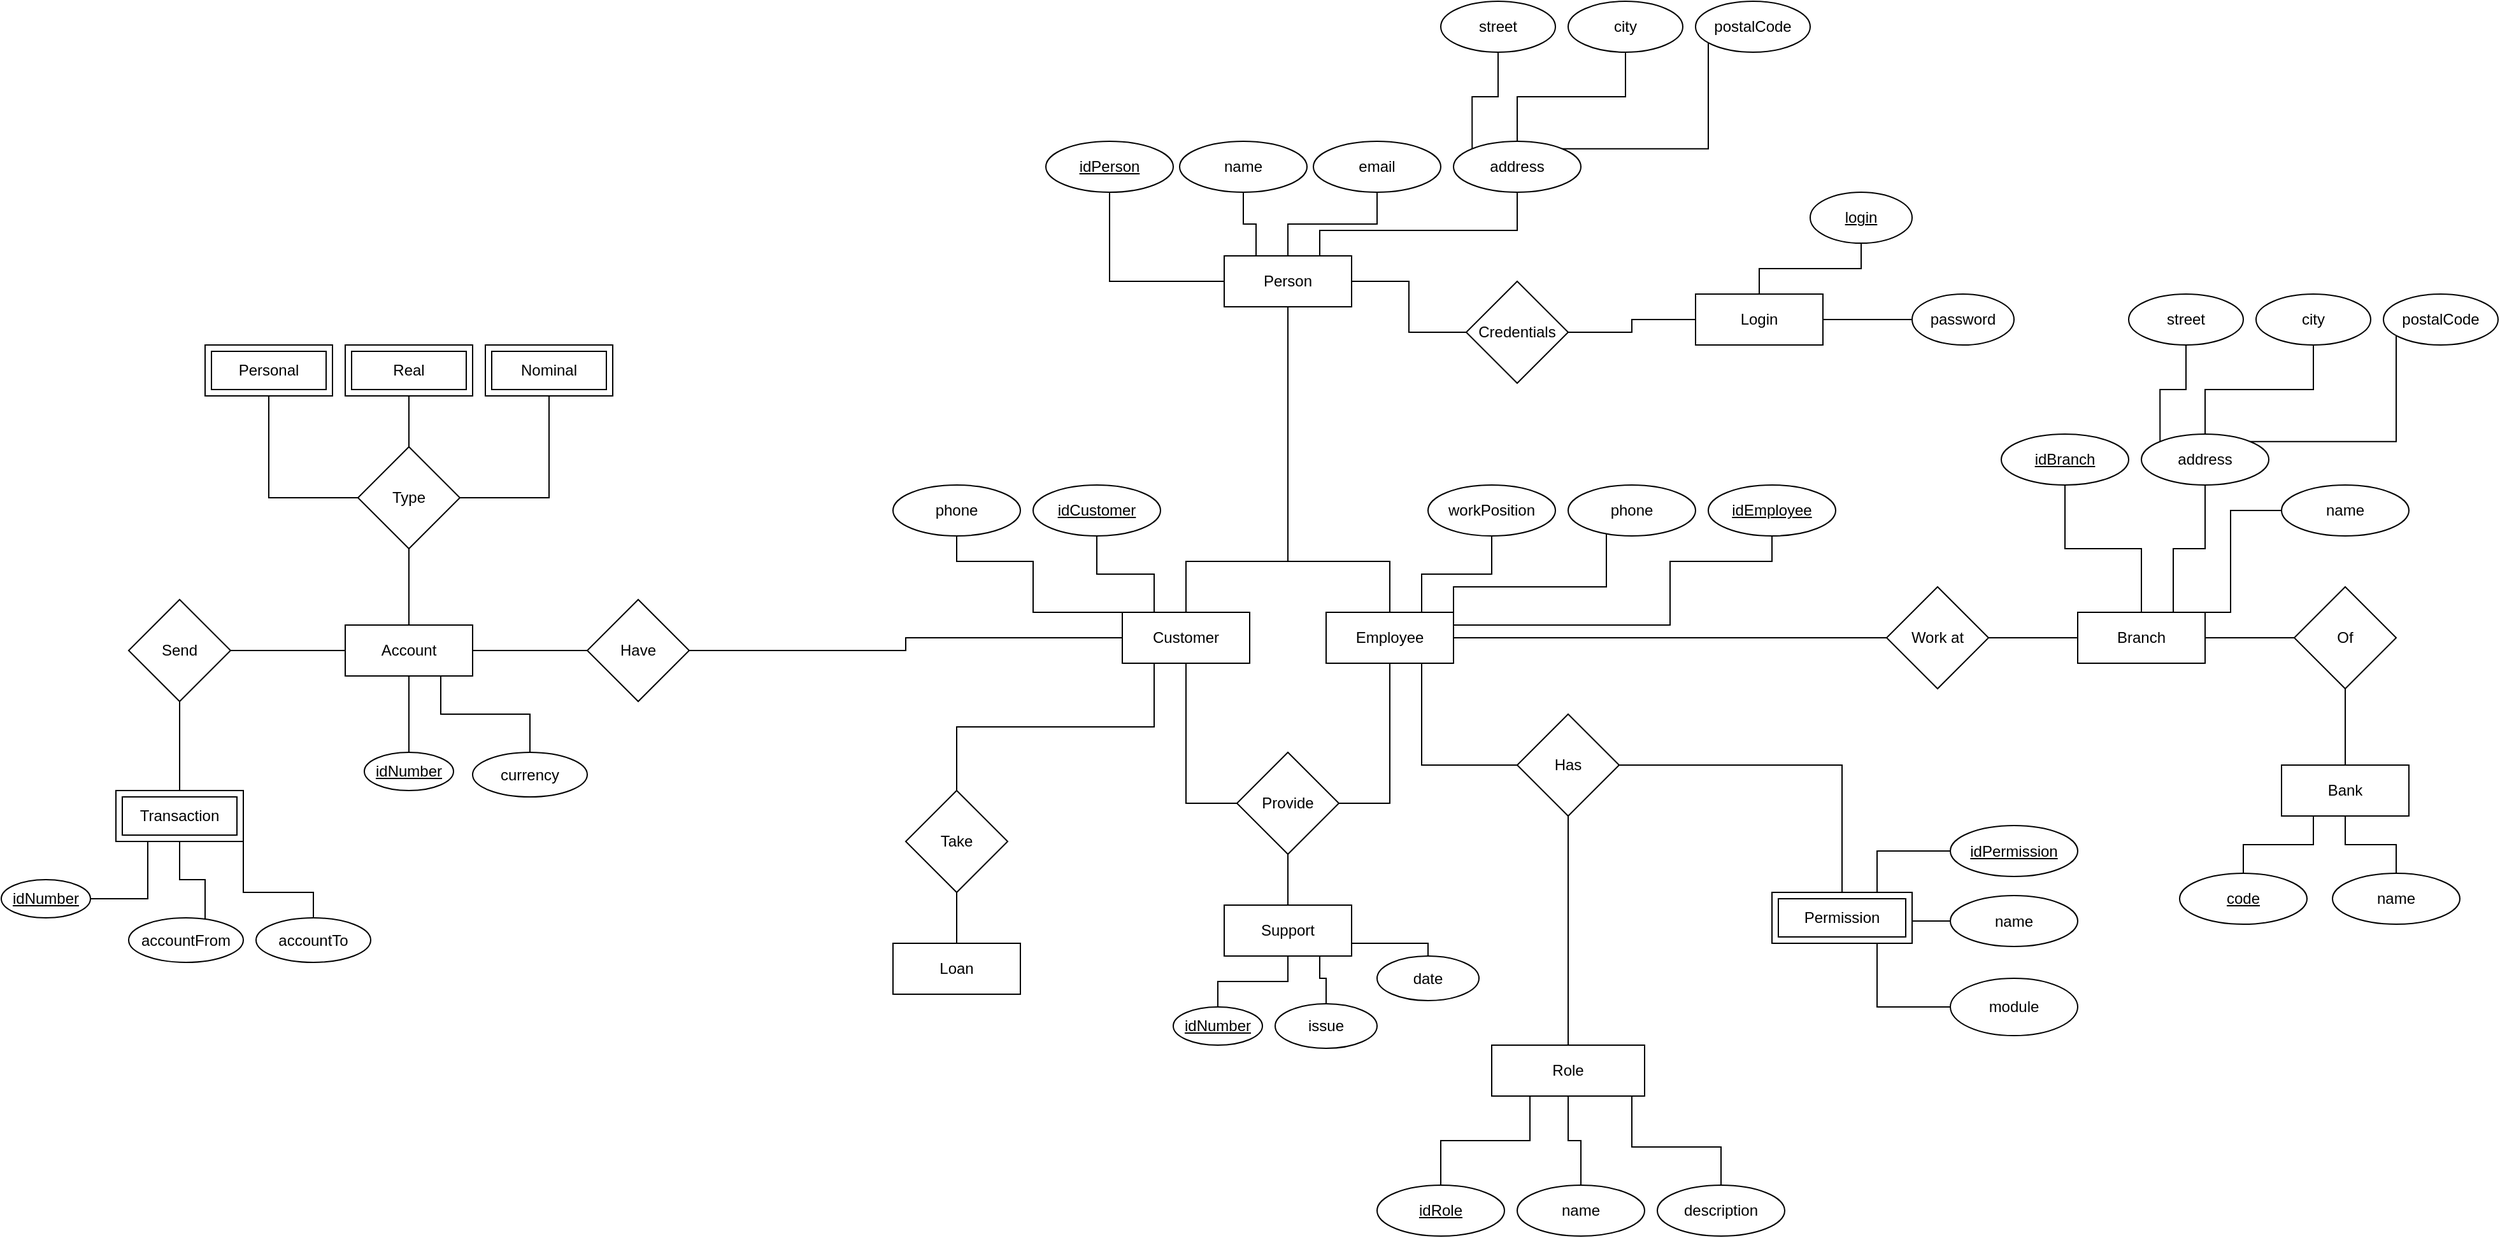 <mxfile version="16.6.7" type="github">
  <diagram id="_XvX1ry2SoD3X9N9kPX3" name="Page-1">
    <mxGraphModel dx="3478" dy="2215" grid="1" gridSize="10" guides="1" tooltips="1" connect="1" arrows="1" fold="1" page="1" pageScale="1" pageWidth="850" pageHeight="1100" math="0" shadow="0">
      <root>
        <mxCell id="0" />
        <mxCell id="1" parent="0" />
        <mxCell id="fxee2EC096Nbxwn1T24N-57" value="" style="edgeStyle=orthogonalEdgeStyle;rounded=0;orthogonalLoop=1;jettySize=auto;html=1;endArrow=none;endFill=0;" parent="1" source="fxee2EC096Nbxwn1T24N-11" target="fxee2EC096Nbxwn1T24N-56" edge="1">
          <mxGeometry relative="1" as="geometry" />
        </mxCell>
        <mxCell id="fxee2EC096Nbxwn1T24N-112" style="edgeStyle=orthogonalEdgeStyle;rounded=0;sketch=0;orthogonalLoop=1;jettySize=auto;html=1;endArrow=none;endFill=0;" parent="1" source="fxee2EC096Nbxwn1T24N-11" target="fxee2EC096Nbxwn1T24N-111" edge="1">
          <mxGeometry relative="1" as="geometry" />
        </mxCell>
        <mxCell id="fxee2EC096Nbxwn1T24N-115" style="edgeStyle=orthogonalEdgeStyle;rounded=0;sketch=0;orthogonalLoop=1;jettySize=auto;html=1;endArrow=none;endFill=0;exitX=0.25;exitY=0;exitDx=0;exitDy=0;" parent="1" source="fxee2EC096Nbxwn1T24N-11" target="fxee2EC096Nbxwn1T24N-113" edge="1">
          <mxGeometry relative="1" as="geometry" />
        </mxCell>
        <mxCell id="fxee2EC096Nbxwn1T24N-117" style="edgeStyle=orthogonalEdgeStyle;rounded=0;sketch=0;orthogonalLoop=1;jettySize=auto;html=1;endArrow=none;endFill=0;exitX=0.5;exitY=0;exitDx=0;exitDy=0;" parent="1" source="fxee2EC096Nbxwn1T24N-11" target="fxee2EC096Nbxwn1T24N-116" edge="1">
          <mxGeometry relative="1" as="geometry" />
        </mxCell>
        <mxCell id="fxee2EC096Nbxwn1T24N-120" style="edgeStyle=orthogonalEdgeStyle;rounded=0;sketch=0;orthogonalLoop=1;jettySize=auto;html=1;endArrow=none;endFill=0;exitX=0.75;exitY=0;exitDx=0;exitDy=0;" parent="1" source="fxee2EC096Nbxwn1T24N-11" target="fxee2EC096Nbxwn1T24N-119" edge="1">
          <mxGeometry relative="1" as="geometry">
            <Array as="points">
              <mxPoint x="-415" y="-20" />
              <mxPoint x="-260" y="-20" />
            </Array>
          </mxGeometry>
        </mxCell>
        <mxCell id="fxee2EC096Nbxwn1T24N-11" value="&lt;div&gt;Person&lt;/div&gt;" style="whiteSpace=wrap;html=1;align=center;" parent="1" vertex="1">
          <mxGeometry x="-490" width="100" height="40" as="geometry" />
        </mxCell>
        <mxCell id="fxee2EC096Nbxwn1T24N-130" value="" style="edgeStyle=orthogonalEdgeStyle;rounded=0;sketch=0;orthogonalLoop=1;jettySize=auto;html=1;endArrow=none;endFill=0;" parent="1" source="fxee2EC096Nbxwn1T24N-12" target="fxee2EC096Nbxwn1T24N-129" edge="1">
          <mxGeometry relative="1" as="geometry" />
        </mxCell>
        <mxCell id="fxee2EC096Nbxwn1T24N-133" value="" style="edgeStyle=orthogonalEdgeStyle;rounded=0;sketch=0;orthogonalLoop=1;jettySize=auto;html=1;endArrow=none;endFill=0;" parent="1" source="fxee2EC096Nbxwn1T24N-12" target="fxee2EC096Nbxwn1T24N-132" edge="1">
          <mxGeometry relative="1" as="geometry" />
        </mxCell>
        <mxCell id="fxee2EC096Nbxwn1T24N-12" value="&lt;div&gt;Login&lt;/div&gt;" style="whiteSpace=wrap;html=1;align=center;" parent="1" vertex="1">
          <mxGeometry x="-120" y="30" width="100" height="40" as="geometry" />
        </mxCell>
        <mxCell id="fxee2EC096Nbxwn1T24N-95" value="" style="edgeStyle=orthogonalEdgeStyle;rounded=0;sketch=0;orthogonalLoop=1;jettySize=auto;html=1;endArrow=none;endFill=0;" parent="1" source="fxee2EC096Nbxwn1T24N-13" target="fxee2EC096Nbxwn1T24N-94" edge="1">
          <mxGeometry relative="1" as="geometry" />
        </mxCell>
        <mxCell id="fxee2EC096Nbxwn1T24N-101" value="" style="edgeStyle=orthogonalEdgeStyle;rounded=0;sketch=0;orthogonalLoop=1;jettySize=auto;html=1;endArrow=none;endFill=0;" parent="1" source="fxee2EC096Nbxwn1T24N-13" target="fxee2EC096Nbxwn1T24N-100" edge="1">
          <mxGeometry relative="1" as="geometry" />
        </mxCell>
        <mxCell id="fxee2EC096Nbxwn1T24N-13" value="Account" style="whiteSpace=wrap;html=1;align=center;" parent="1" vertex="1">
          <mxGeometry x="-1180" y="290" width="100" height="40" as="geometry" />
        </mxCell>
        <mxCell id="fxee2EC096Nbxwn1T24N-14" value="&lt;div&gt;Bank&lt;/div&gt;" style="whiteSpace=wrap;html=1;align=center;" parent="1" vertex="1">
          <mxGeometry x="340" y="400" width="100" height="40" as="geometry" />
        </mxCell>
        <mxCell id="fxee2EC096Nbxwn1T24N-76" value="" style="edgeStyle=orthogonalEdgeStyle;rounded=0;sketch=0;orthogonalLoop=1;jettySize=auto;html=1;endArrow=none;endFill=0;" parent="1" source="fxee2EC096Nbxwn1T24N-16" target="fxee2EC096Nbxwn1T24N-75" edge="1">
          <mxGeometry relative="1" as="geometry" />
        </mxCell>
        <mxCell id="fxee2EC096Nbxwn1T24N-16" value="Branch" style="whiteSpace=wrap;html=1;align=center;" parent="1" vertex="1">
          <mxGeometry x="180" y="280" width="100" height="40" as="geometry" />
        </mxCell>
        <mxCell id="WLDFdkbROoyTzkpZu12v-15" style="edgeStyle=orthogonalEdgeStyle;rounded=0;orthogonalLoop=1;jettySize=auto;html=1;entryX=0.5;entryY=0;entryDx=0;entryDy=0;endArrow=none;endFill=0;" edge="1" parent="1" source="fxee2EC096Nbxwn1T24N-17" target="WLDFdkbROoyTzkpZu12v-14">
          <mxGeometry relative="1" as="geometry" />
        </mxCell>
        <mxCell id="fxee2EC096Nbxwn1T24N-17" value="Support" style="whiteSpace=wrap;html=1;align=center;" parent="1" vertex="1">
          <mxGeometry x="-490" y="510" width="100" height="40" as="geometry" />
        </mxCell>
        <mxCell id="fxee2EC096Nbxwn1T24N-18" value="Loan" style="whiteSpace=wrap;html=1;align=center;" parent="1" vertex="1">
          <mxGeometry x="-750" y="540" width="100" height="40" as="geometry" />
        </mxCell>
        <mxCell id="fxee2EC096Nbxwn1T24N-72" value="" style="edgeStyle=orthogonalEdgeStyle;rounded=0;sketch=0;orthogonalLoop=1;jettySize=auto;html=1;endArrow=none;endFill=0;" parent="1" source="fxee2EC096Nbxwn1T24N-26" target="fxee2EC096Nbxwn1T24N-71" edge="1">
          <mxGeometry relative="1" as="geometry" />
        </mxCell>
        <mxCell id="fxee2EC096Nbxwn1T24N-80" style="edgeStyle=orthogonalEdgeStyle;rounded=0;sketch=0;orthogonalLoop=1;jettySize=auto;html=1;endArrow=none;endFill=0;entryX=1;entryY=0.5;entryDx=0;entryDy=0;" parent="1" source="fxee2EC096Nbxwn1T24N-26" target="fxee2EC096Nbxwn1T24N-78" edge="1">
          <mxGeometry relative="1" as="geometry" />
        </mxCell>
        <mxCell id="fxee2EC096Nbxwn1T24N-135" value="" style="edgeStyle=orthogonalEdgeStyle;rounded=0;sketch=0;orthogonalLoop=1;jettySize=auto;html=1;endArrow=none;endFill=0;exitX=0.75;exitY=0;exitDx=0;exitDy=0;" parent="1" source="fxee2EC096Nbxwn1T24N-26" target="fxee2EC096Nbxwn1T24N-134" edge="1">
          <mxGeometry relative="1" as="geometry" />
        </mxCell>
        <mxCell id="fxee2EC096Nbxwn1T24N-26" value="&lt;div&gt;Employee&lt;/div&gt;" style="whiteSpace=wrap;html=1;align=center;" parent="1" vertex="1">
          <mxGeometry x="-410" y="280" width="100" height="40" as="geometry" />
        </mxCell>
        <mxCell id="fxee2EC096Nbxwn1T24N-79" value="" style="edgeStyle=orthogonalEdgeStyle;rounded=0;sketch=0;orthogonalLoop=1;jettySize=auto;html=1;endArrow=none;endFill=0;entryX=0;entryY=0.5;entryDx=0;entryDy=0;" parent="1" source="fxee2EC096Nbxwn1T24N-27" target="fxee2EC096Nbxwn1T24N-78" edge="1">
          <mxGeometry relative="1" as="geometry" />
        </mxCell>
        <mxCell id="fxee2EC096Nbxwn1T24N-83" value="" style="edgeStyle=orthogonalEdgeStyle;rounded=0;sketch=0;orthogonalLoop=1;jettySize=auto;html=1;endArrow=none;endFill=0;" parent="1" source="fxee2EC096Nbxwn1T24N-27" target="fxee2EC096Nbxwn1T24N-82" edge="1">
          <mxGeometry relative="1" as="geometry" />
        </mxCell>
        <mxCell id="fxee2EC096Nbxwn1T24N-98" value="" style="edgeStyle=orthogonalEdgeStyle;rounded=0;sketch=0;orthogonalLoop=1;jettySize=auto;html=1;endArrow=none;endFill=0;exitX=0.25;exitY=1;exitDx=0;exitDy=0;" parent="1" source="fxee2EC096Nbxwn1T24N-27" target="fxee2EC096Nbxwn1T24N-97" edge="1">
          <mxGeometry relative="1" as="geometry" />
        </mxCell>
        <mxCell id="fxee2EC096Nbxwn1T24N-27" value="Customer" style="whiteSpace=wrap;html=1;align=center;" parent="1" vertex="1">
          <mxGeometry x="-570" y="280" width="100" height="40" as="geometry" />
        </mxCell>
        <mxCell id="fxee2EC096Nbxwn1T24N-28" value="" style="endArrow=none;html=1;rounded=0;entryX=0.5;entryY=1;entryDx=0;entryDy=0;" parent="1" target="fxee2EC096Nbxwn1T24N-11" edge="1">
          <mxGeometry relative="1" as="geometry">
            <mxPoint x="-440" y="240" as="sourcePoint" />
            <mxPoint x="-440" y="230" as="targetPoint" />
          </mxGeometry>
        </mxCell>
        <mxCell id="fxee2EC096Nbxwn1T24N-31" value="" style="endArrow=none;html=1;rounded=0;entryX=0.5;entryY=0;entryDx=0;entryDy=0;" parent="1" target="fxee2EC096Nbxwn1T24N-26" edge="1">
          <mxGeometry relative="1" as="geometry">
            <mxPoint x="-440" y="240" as="sourcePoint" />
            <mxPoint x="-360" y="240" as="targetPoint" />
            <Array as="points">
              <mxPoint x="-360" y="240" />
            </Array>
          </mxGeometry>
        </mxCell>
        <mxCell id="fxee2EC096Nbxwn1T24N-32" value="" style="endArrow=none;html=1;rounded=0;entryX=0.5;entryY=0;entryDx=0;entryDy=0;" parent="1" edge="1">
          <mxGeometry relative="1" as="geometry">
            <mxPoint x="-440" y="240" as="sourcePoint" />
            <mxPoint x="-520" y="280" as="targetPoint" />
            <Array as="points">
              <mxPoint x="-520" y="240" />
            </Array>
          </mxGeometry>
        </mxCell>
        <mxCell id="fxee2EC096Nbxwn1T24N-58" style="edgeStyle=orthogonalEdgeStyle;rounded=0;orthogonalLoop=1;jettySize=auto;html=1;endArrow=none;endFill=0;sketch=0;" parent="1" source="fxee2EC096Nbxwn1T24N-56" target="fxee2EC096Nbxwn1T24N-12" edge="1">
          <mxGeometry relative="1" as="geometry" />
        </mxCell>
        <mxCell id="fxee2EC096Nbxwn1T24N-56" value="&lt;div&gt;Credentials&lt;/div&gt;" style="rhombus;whiteSpace=wrap;html=1;" parent="1" vertex="1">
          <mxGeometry x="-300" y="20" width="80" height="80" as="geometry" />
        </mxCell>
        <mxCell id="fxee2EC096Nbxwn1T24N-73" style="edgeStyle=orthogonalEdgeStyle;rounded=0;sketch=0;orthogonalLoop=1;jettySize=auto;html=1;endArrow=none;endFill=0;" parent="1" source="fxee2EC096Nbxwn1T24N-71" target="fxee2EC096Nbxwn1T24N-16" edge="1">
          <mxGeometry relative="1" as="geometry" />
        </mxCell>
        <mxCell id="fxee2EC096Nbxwn1T24N-71" value="&lt;div&gt;Work at&lt;/div&gt;" style="rhombus;whiteSpace=wrap;html=1;" parent="1" vertex="1">
          <mxGeometry x="30" y="260" width="80" height="80" as="geometry" />
        </mxCell>
        <mxCell id="fxee2EC096Nbxwn1T24N-77" style="edgeStyle=orthogonalEdgeStyle;rounded=0;sketch=0;orthogonalLoop=1;jettySize=auto;html=1;endArrow=none;endFill=0;" parent="1" source="fxee2EC096Nbxwn1T24N-75" target="fxee2EC096Nbxwn1T24N-14" edge="1">
          <mxGeometry relative="1" as="geometry" />
        </mxCell>
        <mxCell id="fxee2EC096Nbxwn1T24N-75" value="Of" style="rhombus;whiteSpace=wrap;html=1;" parent="1" vertex="1">
          <mxGeometry x="350" y="260" width="80" height="80" as="geometry" />
        </mxCell>
        <mxCell id="fxee2EC096Nbxwn1T24N-81" style="edgeStyle=orthogonalEdgeStyle;rounded=0;sketch=0;orthogonalLoop=1;jettySize=auto;html=1;endArrow=none;endFill=0;" parent="1" source="fxee2EC096Nbxwn1T24N-78" target="fxee2EC096Nbxwn1T24N-17" edge="1">
          <mxGeometry relative="1" as="geometry" />
        </mxCell>
        <mxCell id="fxee2EC096Nbxwn1T24N-78" value="Provide" style="rhombus;whiteSpace=wrap;html=1;" parent="1" vertex="1">
          <mxGeometry x="-480" y="390" width="80" height="80" as="geometry" />
        </mxCell>
        <mxCell id="fxee2EC096Nbxwn1T24N-84" style="edgeStyle=orthogonalEdgeStyle;rounded=0;sketch=0;orthogonalLoop=1;jettySize=auto;html=1;endArrow=none;endFill=0;" parent="1" source="fxee2EC096Nbxwn1T24N-82" target="fxee2EC096Nbxwn1T24N-13" edge="1">
          <mxGeometry relative="1" as="geometry" />
        </mxCell>
        <mxCell id="fxee2EC096Nbxwn1T24N-82" value="Have" style="rhombus;whiteSpace=wrap;html=1;" parent="1" vertex="1">
          <mxGeometry x="-990" y="270" width="80" height="80" as="geometry" />
        </mxCell>
        <mxCell id="fxee2EC096Nbxwn1T24N-85" value="Transaction" style="shape=ext;margin=3;double=1;whiteSpace=wrap;html=1;align=center;" parent="1" vertex="1">
          <mxGeometry x="-1360" y="420" width="100" height="40" as="geometry" />
        </mxCell>
        <mxCell id="fxee2EC096Nbxwn1T24N-96" style="edgeStyle=orthogonalEdgeStyle;rounded=0;sketch=0;orthogonalLoop=1;jettySize=auto;html=1;endArrow=none;endFill=0;" parent="1" source="fxee2EC096Nbxwn1T24N-94" target="fxee2EC096Nbxwn1T24N-85" edge="1">
          <mxGeometry relative="1" as="geometry" />
        </mxCell>
        <mxCell id="fxee2EC096Nbxwn1T24N-94" value="&lt;div&gt;Send&lt;/div&gt;" style="rhombus;whiteSpace=wrap;html=1;" parent="1" vertex="1">
          <mxGeometry x="-1350" y="270" width="80" height="80" as="geometry" />
        </mxCell>
        <mxCell id="fxee2EC096Nbxwn1T24N-99" style="edgeStyle=orthogonalEdgeStyle;rounded=0;sketch=0;orthogonalLoop=1;jettySize=auto;html=1;endArrow=none;endFill=0;" parent="1" source="fxee2EC096Nbxwn1T24N-97" target="fxee2EC096Nbxwn1T24N-18" edge="1">
          <mxGeometry relative="1" as="geometry" />
        </mxCell>
        <mxCell id="fxee2EC096Nbxwn1T24N-97" value="Take" style="rhombus;whiteSpace=wrap;html=1;" parent="1" vertex="1">
          <mxGeometry x="-740" y="420" width="80" height="80" as="geometry" />
        </mxCell>
        <mxCell id="fxee2EC096Nbxwn1T24N-103" style="edgeStyle=orthogonalEdgeStyle;rounded=0;sketch=0;orthogonalLoop=1;jettySize=auto;html=1;endArrow=none;endFill=0;" parent="1" source="fxee2EC096Nbxwn1T24N-100" target="fxee2EC096Nbxwn1T24N-102" edge="1">
          <mxGeometry relative="1" as="geometry" />
        </mxCell>
        <mxCell id="fxee2EC096Nbxwn1T24N-106" style="edgeStyle=orthogonalEdgeStyle;rounded=0;sketch=0;orthogonalLoop=1;jettySize=auto;html=1;entryX=0.5;entryY=1;entryDx=0;entryDy=0;endArrow=none;endFill=0;" parent="1" source="fxee2EC096Nbxwn1T24N-100" target="fxee2EC096Nbxwn1T24N-105" edge="1">
          <mxGeometry relative="1" as="geometry" />
        </mxCell>
        <mxCell id="fxee2EC096Nbxwn1T24N-107" style="edgeStyle=orthogonalEdgeStyle;rounded=0;sketch=0;orthogonalLoop=1;jettySize=auto;html=1;endArrow=none;endFill=0;" parent="1" source="fxee2EC096Nbxwn1T24N-100" target="fxee2EC096Nbxwn1T24N-104" edge="1">
          <mxGeometry relative="1" as="geometry" />
        </mxCell>
        <mxCell id="fxee2EC096Nbxwn1T24N-100" value="&lt;div&gt;Type&lt;/div&gt;" style="rhombus;whiteSpace=wrap;html=1;" parent="1" vertex="1">
          <mxGeometry x="-1170" y="150" width="80" height="80" as="geometry" />
        </mxCell>
        <mxCell id="fxee2EC096Nbxwn1T24N-102" value="Real" style="shape=ext;margin=3;double=1;whiteSpace=wrap;html=1;align=center;" parent="1" vertex="1">
          <mxGeometry x="-1180" y="70" width="100" height="40" as="geometry" />
        </mxCell>
        <mxCell id="fxee2EC096Nbxwn1T24N-104" value="Nominal" style="shape=ext;margin=3;double=1;whiteSpace=wrap;html=1;align=center;" parent="1" vertex="1">
          <mxGeometry x="-1070" y="70" width="100" height="40" as="geometry" />
        </mxCell>
        <mxCell id="fxee2EC096Nbxwn1T24N-105" value="Personal" style="shape=ext;margin=3;double=1;whiteSpace=wrap;html=1;align=center;" parent="1" vertex="1">
          <mxGeometry x="-1290" y="70" width="100" height="40" as="geometry" />
        </mxCell>
        <mxCell id="fxee2EC096Nbxwn1T24N-111" value="&lt;div&gt;idPerson&lt;/div&gt;" style="ellipse;whiteSpace=wrap;html=1;align=center;fontStyle=4;" parent="1" vertex="1">
          <mxGeometry x="-630" y="-90" width="100" height="40" as="geometry" />
        </mxCell>
        <mxCell id="fxee2EC096Nbxwn1T24N-113" value="name" style="ellipse;whiteSpace=wrap;html=1;align=center;" parent="1" vertex="1">
          <mxGeometry x="-525" y="-90" width="100" height="40" as="geometry" />
        </mxCell>
        <mxCell id="fxee2EC096Nbxwn1T24N-116" value="&lt;div&gt;email&lt;/div&gt;" style="ellipse;whiteSpace=wrap;html=1;align=center;" parent="1" vertex="1">
          <mxGeometry x="-420" y="-90" width="100" height="40" as="geometry" />
        </mxCell>
        <mxCell id="fxee2EC096Nbxwn1T24N-124" value="" style="edgeStyle=orthogonalEdgeStyle;rounded=0;sketch=0;orthogonalLoop=1;jettySize=auto;html=1;endArrow=none;endFill=0;exitX=0;exitY=0;exitDx=0;exitDy=0;" parent="1" source="fxee2EC096Nbxwn1T24N-119" target="fxee2EC096Nbxwn1T24N-123" edge="1">
          <mxGeometry relative="1" as="geometry" />
        </mxCell>
        <mxCell id="fxee2EC096Nbxwn1T24N-126" value="" style="edgeStyle=orthogonalEdgeStyle;rounded=0;sketch=0;orthogonalLoop=1;jettySize=auto;html=1;endArrow=none;endFill=0;exitX=0.5;exitY=0;exitDx=0;exitDy=0;" parent="1" source="fxee2EC096Nbxwn1T24N-119" target="fxee2EC096Nbxwn1T24N-125" edge="1">
          <mxGeometry relative="1" as="geometry" />
        </mxCell>
        <mxCell id="fxee2EC096Nbxwn1T24N-128" value="" style="edgeStyle=orthogonalEdgeStyle;rounded=0;sketch=0;orthogonalLoop=1;jettySize=auto;html=1;endArrow=none;endFill=0;exitX=1;exitY=0;exitDx=0;exitDy=0;" parent="1" source="fxee2EC096Nbxwn1T24N-119" target="fxee2EC096Nbxwn1T24N-127" edge="1">
          <mxGeometry relative="1" as="geometry">
            <Array as="points">
              <mxPoint x="-110" y="-84" />
            </Array>
          </mxGeometry>
        </mxCell>
        <mxCell id="fxee2EC096Nbxwn1T24N-119" value="&lt;div&gt;address&lt;/div&gt;" style="ellipse;whiteSpace=wrap;html=1;align=center;" parent="1" vertex="1">
          <mxGeometry x="-310" y="-90" width="100" height="40" as="geometry" />
        </mxCell>
        <mxCell id="fxee2EC096Nbxwn1T24N-123" value="street" style="ellipse;whiteSpace=wrap;html=1;" parent="1" vertex="1">
          <mxGeometry x="-320" y="-200" width="90" height="40" as="geometry" />
        </mxCell>
        <mxCell id="fxee2EC096Nbxwn1T24N-125" value="city" style="ellipse;whiteSpace=wrap;html=1;" parent="1" vertex="1">
          <mxGeometry x="-220" y="-200" width="90" height="40" as="geometry" />
        </mxCell>
        <mxCell id="fxee2EC096Nbxwn1T24N-127" value="postalCode" style="ellipse;whiteSpace=wrap;html=1;" parent="1" vertex="1">
          <mxGeometry x="-120" y="-200" width="90" height="40" as="geometry" />
        </mxCell>
        <mxCell id="fxee2EC096Nbxwn1T24N-129" value="login" style="ellipse;whiteSpace=wrap;html=1;align=center;fontStyle=4;" parent="1" vertex="1">
          <mxGeometry x="-30" y="-50" width="80" height="40" as="geometry" />
        </mxCell>
        <mxCell id="fxee2EC096Nbxwn1T24N-132" value="password" style="ellipse;whiteSpace=wrap;html=1;" parent="1" vertex="1">
          <mxGeometry x="50" y="30" width="80" height="40" as="geometry" />
        </mxCell>
        <mxCell id="fxee2EC096Nbxwn1T24N-134" value="workPosition" style="ellipse;whiteSpace=wrap;html=1;" parent="1" vertex="1">
          <mxGeometry x="-330" y="180" width="100" height="40" as="geometry" />
        </mxCell>
        <mxCell id="fxee2EC096Nbxwn1T24N-137" style="edgeStyle=orthogonalEdgeStyle;rounded=0;sketch=0;orthogonalLoop=1;jettySize=auto;html=1;entryX=1;entryY=0;entryDx=0;entryDy=0;endArrow=none;endFill=0;" parent="1" source="fxee2EC096Nbxwn1T24N-136" target="fxee2EC096Nbxwn1T24N-26" edge="1">
          <mxGeometry relative="1" as="geometry">
            <Array as="points">
              <mxPoint x="-190" y="260" />
              <mxPoint x="-310" y="260" />
            </Array>
          </mxGeometry>
        </mxCell>
        <mxCell id="fxee2EC096Nbxwn1T24N-136" value="phone" style="ellipse;whiteSpace=wrap;html=1;" parent="1" vertex="1">
          <mxGeometry x="-220" y="180" width="100" height="40" as="geometry" />
        </mxCell>
        <mxCell id="fxee2EC096Nbxwn1T24N-139" style="edgeStyle=orthogonalEdgeStyle;rounded=0;sketch=0;orthogonalLoop=1;jettySize=auto;html=1;entryX=1;entryY=0.25;entryDx=0;entryDy=0;endArrow=none;endFill=0;" parent="1" source="fxee2EC096Nbxwn1T24N-138" target="fxee2EC096Nbxwn1T24N-26" edge="1">
          <mxGeometry relative="1" as="geometry">
            <Array as="points">
              <mxPoint x="-60" y="240" />
              <mxPoint x="-140" y="240" />
              <mxPoint x="-140" y="290" />
            </Array>
          </mxGeometry>
        </mxCell>
        <mxCell id="fxee2EC096Nbxwn1T24N-138" value="idEmployee" style="ellipse;whiteSpace=wrap;html=1;align=center;fontStyle=4;" parent="1" vertex="1">
          <mxGeometry x="-110" y="180" width="100" height="40" as="geometry" />
        </mxCell>
        <mxCell id="fxee2EC096Nbxwn1T24N-143" style="edgeStyle=orthogonalEdgeStyle;rounded=0;sketch=0;orthogonalLoop=1;jettySize=auto;html=1;entryX=0.25;entryY=0;entryDx=0;entryDy=0;endArrow=none;endFill=0;" parent="1" source="fxee2EC096Nbxwn1T24N-142" target="fxee2EC096Nbxwn1T24N-27" edge="1">
          <mxGeometry relative="1" as="geometry" />
        </mxCell>
        <mxCell id="fxee2EC096Nbxwn1T24N-142" value="&lt;div&gt;idCustomer&lt;/div&gt;" style="ellipse;whiteSpace=wrap;html=1;align=center;fontStyle=4;" parent="1" vertex="1">
          <mxGeometry x="-640" y="180" width="100" height="40" as="geometry" />
        </mxCell>
        <mxCell id="fxee2EC096Nbxwn1T24N-145" style="edgeStyle=orthogonalEdgeStyle;rounded=0;sketch=0;orthogonalLoop=1;jettySize=auto;html=1;entryX=0;entryY=0;entryDx=0;entryDy=0;endArrow=none;endFill=0;" parent="1" source="fxee2EC096Nbxwn1T24N-144" target="fxee2EC096Nbxwn1T24N-27" edge="1">
          <mxGeometry relative="1" as="geometry">
            <Array as="points">
              <mxPoint x="-700" y="240" />
              <mxPoint x="-640" y="240" />
              <mxPoint x="-640" y="280" />
            </Array>
          </mxGeometry>
        </mxCell>
        <mxCell id="fxee2EC096Nbxwn1T24N-144" value="phone" style="ellipse;whiteSpace=wrap;html=1;" parent="1" vertex="1">
          <mxGeometry x="-750" y="180" width="100" height="40" as="geometry" />
        </mxCell>
        <mxCell id="fxee2EC096Nbxwn1T24N-147" style="edgeStyle=orthogonalEdgeStyle;rounded=0;sketch=0;orthogonalLoop=1;jettySize=auto;html=1;entryX=0.75;entryY=1;entryDx=0;entryDy=0;endArrow=none;endFill=0;" parent="1" source="fxee2EC096Nbxwn1T24N-146" target="fxee2EC096Nbxwn1T24N-26" edge="1">
          <mxGeometry relative="1" as="geometry" />
        </mxCell>
        <mxCell id="fxee2EC096Nbxwn1T24N-149" value="" style="edgeStyle=orthogonalEdgeStyle;rounded=0;sketch=0;orthogonalLoop=1;jettySize=auto;html=1;endArrow=none;endFill=0;" parent="1" source="fxee2EC096Nbxwn1T24N-146" target="fxee2EC096Nbxwn1T24N-148" edge="1">
          <mxGeometry relative="1" as="geometry" />
        </mxCell>
        <mxCell id="fxee2EC096Nbxwn1T24N-151" value="" style="edgeStyle=orthogonalEdgeStyle;rounded=0;sketch=0;orthogonalLoop=1;jettySize=auto;html=1;endArrow=none;endFill=0;" parent="1" source="fxee2EC096Nbxwn1T24N-146" target="fxee2EC096Nbxwn1T24N-150" edge="1">
          <mxGeometry relative="1" as="geometry" />
        </mxCell>
        <mxCell id="fxee2EC096Nbxwn1T24N-146" value="Has" style="rhombus;whiteSpace=wrap;html=1;" parent="1" vertex="1">
          <mxGeometry x="-260" y="360" width="80" height="80" as="geometry" />
        </mxCell>
        <mxCell id="fxee2EC096Nbxwn1T24N-148" value="Role" style="whiteSpace=wrap;html=1;" parent="1" vertex="1">
          <mxGeometry x="-280" y="620" width="120" height="40" as="geometry" />
        </mxCell>
        <mxCell id="fxee2EC096Nbxwn1T24N-150" value="Permission" style="shape=ext;margin=3;double=1;whiteSpace=wrap;html=1;align=center;" parent="1" vertex="1">
          <mxGeometry x="-60" y="500" width="110" height="40" as="geometry" />
        </mxCell>
        <mxCell id="fxee2EC096Nbxwn1T24N-152" value="" style="edgeStyle=orthogonalEdgeStyle;rounded=0;sketch=0;orthogonalLoop=1;jettySize=auto;html=1;endArrow=none;endFill=0;exitX=0;exitY=0;exitDx=0;exitDy=0;" parent="1" source="fxee2EC096Nbxwn1T24N-155" target="fxee2EC096Nbxwn1T24N-156" edge="1">
          <mxGeometry relative="1" as="geometry" />
        </mxCell>
        <mxCell id="fxee2EC096Nbxwn1T24N-153" value="" style="edgeStyle=orthogonalEdgeStyle;rounded=0;sketch=0;orthogonalLoop=1;jettySize=auto;html=1;endArrow=none;endFill=0;exitX=0.5;exitY=0;exitDx=0;exitDy=0;" parent="1" source="fxee2EC096Nbxwn1T24N-155" target="fxee2EC096Nbxwn1T24N-157" edge="1">
          <mxGeometry relative="1" as="geometry" />
        </mxCell>
        <mxCell id="fxee2EC096Nbxwn1T24N-154" value="" style="edgeStyle=orthogonalEdgeStyle;rounded=0;sketch=0;orthogonalLoop=1;jettySize=auto;html=1;endArrow=none;endFill=0;exitX=1;exitY=0;exitDx=0;exitDy=0;" parent="1" source="fxee2EC096Nbxwn1T24N-155" target="fxee2EC096Nbxwn1T24N-158" edge="1">
          <mxGeometry relative="1" as="geometry">
            <Array as="points">
              <mxPoint x="430" y="146" />
            </Array>
          </mxGeometry>
        </mxCell>
        <mxCell id="fxee2EC096Nbxwn1T24N-159" style="edgeStyle=orthogonalEdgeStyle;rounded=0;sketch=0;orthogonalLoop=1;jettySize=auto;html=1;entryX=0.75;entryY=0;entryDx=0;entryDy=0;endArrow=none;endFill=0;" parent="1" source="fxee2EC096Nbxwn1T24N-155" target="fxee2EC096Nbxwn1T24N-16" edge="1">
          <mxGeometry relative="1" as="geometry" />
        </mxCell>
        <mxCell id="fxee2EC096Nbxwn1T24N-155" value="&lt;div&gt;address&lt;/div&gt;" style="ellipse;whiteSpace=wrap;html=1;align=center;" parent="1" vertex="1">
          <mxGeometry x="230" y="140" width="100" height="40" as="geometry" />
        </mxCell>
        <mxCell id="fxee2EC096Nbxwn1T24N-156" value="street" style="ellipse;whiteSpace=wrap;html=1;" parent="1" vertex="1">
          <mxGeometry x="220" y="30" width="90" height="40" as="geometry" />
        </mxCell>
        <mxCell id="fxee2EC096Nbxwn1T24N-157" value="city" style="ellipse;whiteSpace=wrap;html=1;" parent="1" vertex="1">
          <mxGeometry x="320" y="30" width="90" height="40" as="geometry" />
        </mxCell>
        <mxCell id="fxee2EC096Nbxwn1T24N-158" value="postalCode" style="ellipse;whiteSpace=wrap;html=1;" parent="1" vertex="1">
          <mxGeometry x="420" y="30" width="90" height="40" as="geometry" />
        </mxCell>
        <mxCell id="fxee2EC096Nbxwn1T24N-161" style="edgeStyle=orthogonalEdgeStyle;rounded=0;sketch=0;orthogonalLoop=1;jettySize=auto;html=1;entryX=0.5;entryY=0;entryDx=0;entryDy=0;endArrow=none;endFill=0;" parent="1" source="fxee2EC096Nbxwn1T24N-160" target="fxee2EC096Nbxwn1T24N-16" edge="1">
          <mxGeometry relative="1" as="geometry" />
        </mxCell>
        <mxCell id="fxee2EC096Nbxwn1T24N-160" value="&lt;div&gt;idBranch&lt;/div&gt;" style="ellipse;whiteSpace=wrap;html=1;align=center;fontStyle=4;" parent="1" vertex="1">
          <mxGeometry x="120" y="140" width="100" height="40" as="geometry" />
        </mxCell>
        <mxCell id="fxee2EC096Nbxwn1T24N-163" style="edgeStyle=orthogonalEdgeStyle;rounded=0;sketch=0;orthogonalLoop=1;jettySize=auto;html=1;entryX=1;entryY=0;entryDx=0;entryDy=0;endArrow=none;endFill=0;" parent="1" source="fxee2EC096Nbxwn1T24N-162" target="fxee2EC096Nbxwn1T24N-16" edge="1">
          <mxGeometry relative="1" as="geometry">
            <Array as="points">
              <mxPoint x="300" y="200" />
              <mxPoint x="300" y="280" />
            </Array>
          </mxGeometry>
        </mxCell>
        <mxCell id="fxee2EC096Nbxwn1T24N-162" value="name" style="ellipse;whiteSpace=wrap;html=1;align=center;" parent="1" vertex="1">
          <mxGeometry x="340" y="180" width="100" height="40" as="geometry" />
        </mxCell>
        <mxCell id="WLDFdkbROoyTzkpZu12v-2" style="edgeStyle=orthogonalEdgeStyle;rounded=0;orthogonalLoop=1;jettySize=auto;html=1;entryX=0.25;entryY=1;entryDx=0;entryDy=0;endArrow=none;endFill=0;" edge="1" parent="1" source="WLDFdkbROoyTzkpZu12v-1" target="fxee2EC096Nbxwn1T24N-85">
          <mxGeometry relative="1" as="geometry" />
        </mxCell>
        <mxCell id="WLDFdkbROoyTzkpZu12v-1" value="idNumber" style="ellipse;whiteSpace=wrap;html=1;align=center;fontStyle=4;" vertex="1" parent="1">
          <mxGeometry x="-1450" y="490" width="70" height="30" as="geometry" />
        </mxCell>
        <mxCell id="WLDFdkbROoyTzkpZu12v-4" style="edgeStyle=orthogonalEdgeStyle;rounded=0;orthogonalLoop=1;jettySize=auto;html=1;entryX=0.5;entryY=1;entryDx=0;entryDy=0;endArrow=none;endFill=0;" edge="1" parent="1" source="WLDFdkbROoyTzkpZu12v-3" target="fxee2EC096Nbxwn1T24N-85">
          <mxGeometry relative="1" as="geometry">
            <Array as="points">
              <mxPoint x="-1290" y="490" />
              <mxPoint x="-1310" y="490" />
            </Array>
          </mxGeometry>
        </mxCell>
        <mxCell id="WLDFdkbROoyTzkpZu12v-3" value="accountFrom" style="ellipse;whiteSpace=wrap;html=1;align=center;direction=south;" vertex="1" parent="1">
          <mxGeometry x="-1350" y="520" width="90" height="35" as="geometry" />
        </mxCell>
        <mxCell id="WLDFdkbROoyTzkpZu12v-6" style="edgeStyle=orthogonalEdgeStyle;rounded=0;orthogonalLoop=1;jettySize=auto;html=1;entryX=0.75;entryY=1;entryDx=0;entryDy=0;endArrow=none;endFill=0;" edge="1" parent="1" source="WLDFdkbROoyTzkpZu12v-5" target="fxee2EC096Nbxwn1T24N-85">
          <mxGeometry relative="1" as="geometry">
            <Array as="points">
              <mxPoint x="-1205" y="500" />
              <mxPoint x="-1260" y="500" />
              <mxPoint x="-1260" y="460" />
            </Array>
          </mxGeometry>
        </mxCell>
        <mxCell id="WLDFdkbROoyTzkpZu12v-5" value="accountTo" style="ellipse;whiteSpace=wrap;html=1;align=center;direction=south;" vertex="1" parent="1">
          <mxGeometry x="-1250" y="520" width="90" height="35" as="geometry" />
        </mxCell>
        <mxCell id="WLDFdkbROoyTzkpZu12v-9" style="edgeStyle=orthogonalEdgeStyle;rounded=0;orthogonalLoop=1;jettySize=auto;html=1;endArrow=none;endFill=0;entryX=0.5;entryY=1;entryDx=0;entryDy=0;" edge="1" parent="1" source="WLDFdkbROoyTzkpZu12v-8" target="fxee2EC096Nbxwn1T24N-13">
          <mxGeometry relative="1" as="geometry">
            <mxPoint x="-1160" y="350" as="targetPoint" />
          </mxGeometry>
        </mxCell>
        <mxCell id="WLDFdkbROoyTzkpZu12v-8" value="idNumber" style="ellipse;whiteSpace=wrap;html=1;align=center;fontStyle=4;" vertex="1" parent="1">
          <mxGeometry x="-1165" y="390" width="70" height="30" as="geometry" />
        </mxCell>
        <mxCell id="WLDFdkbROoyTzkpZu12v-13" style="edgeStyle=orthogonalEdgeStyle;rounded=0;orthogonalLoop=1;jettySize=auto;html=1;entryX=0.75;entryY=1;entryDx=0;entryDy=0;endArrow=none;endFill=0;" edge="1" parent="1" source="WLDFdkbROoyTzkpZu12v-12" target="fxee2EC096Nbxwn1T24N-13">
          <mxGeometry relative="1" as="geometry" />
        </mxCell>
        <mxCell id="WLDFdkbROoyTzkpZu12v-12" value="currency" style="ellipse;whiteSpace=wrap;html=1;align=center;direction=south;" vertex="1" parent="1">
          <mxGeometry x="-1080" y="390" width="90" height="35" as="geometry" />
        </mxCell>
        <mxCell id="WLDFdkbROoyTzkpZu12v-14" value="idNumber" style="ellipse;whiteSpace=wrap;html=1;align=center;fontStyle=4;" vertex="1" parent="1">
          <mxGeometry x="-530" y="590" width="70" height="30" as="geometry" />
        </mxCell>
        <mxCell id="WLDFdkbROoyTzkpZu12v-17" style="edgeStyle=orthogonalEdgeStyle;rounded=0;orthogonalLoop=1;jettySize=auto;html=1;entryX=0.75;entryY=1;entryDx=0;entryDy=0;endArrow=none;endFill=0;" edge="1" parent="1" source="WLDFdkbROoyTzkpZu12v-16" target="fxee2EC096Nbxwn1T24N-17">
          <mxGeometry relative="1" as="geometry" />
        </mxCell>
        <mxCell id="WLDFdkbROoyTzkpZu12v-16" value="issue" style="ellipse;whiteSpace=wrap;html=1;" vertex="1" parent="1">
          <mxGeometry x="-450" y="587.5" width="80" height="35" as="geometry" />
        </mxCell>
        <mxCell id="WLDFdkbROoyTzkpZu12v-19" style="edgeStyle=orthogonalEdgeStyle;rounded=0;orthogonalLoop=1;jettySize=auto;html=1;entryX=1;entryY=0.5;entryDx=0;entryDy=0;endArrow=none;endFill=0;" edge="1" parent="1" source="WLDFdkbROoyTzkpZu12v-18" target="fxee2EC096Nbxwn1T24N-17">
          <mxGeometry relative="1" as="geometry">
            <Array as="points">
              <mxPoint x="-330" y="540" />
              <mxPoint x="-390" y="540" />
            </Array>
          </mxGeometry>
        </mxCell>
        <mxCell id="WLDFdkbROoyTzkpZu12v-18" value="date" style="ellipse;whiteSpace=wrap;html=1;" vertex="1" parent="1">
          <mxGeometry x="-370" y="550" width="80" height="35" as="geometry" />
        </mxCell>
        <mxCell id="WLDFdkbROoyTzkpZu12v-25" style="edgeStyle=orthogonalEdgeStyle;rounded=0;orthogonalLoop=1;jettySize=auto;html=1;entryX=0.25;entryY=1;entryDx=0;entryDy=0;endArrow=none;endFill=0;" edge="1" parent="1" source="WLDFdkbROoyTzkpZu12v-24" target="fxee2EC096Nbxwn1T24N-14">
          <mxGeometry relative="1" as="geometry" />
        </mxCell>
        <mxCell id="WLDFdkbROoyTzkpZu12v-24" value="code" style="ellipse;whiteSpace=wrap;html=1;align=center;fontStyle=4;" vertex="1" parent="1">
          <mxGeometry x="260" y="485" width="100" height="40" as="geometry" />
        </mxCell>
        <mxCell id="WLDFdkbROoyTzkpZu12v-27" style="edgeStyle=orthogonalEdgeStyle;rounded=0;orthogonalLoop=1;jettySize=auto;html=1;entryX=0.5;entryY=1;entryDx=0;entryDy=0;endArrow=none;endFill=0;" edge="1" parent="1" source="WLDFdkbROoyTzkpZu12v-26" target="fxee2EC096Nbxwn1T24N-14">
          <mxGeometry relative="1" as="geometry" />
        </mxCell>
        <mxCell id="WLDFdkbROoyTzkpZu12v-26" value="name" style="ellipse;whiteSpace=wrap;html=1;align=center;" vertex="1" parent="1">
          <mxGeometry x="380" y="485" width="100" height="40" as="geometry" />
        </mxCell>
        <mxCell id="WLDFdkbROoyTzkpZu12v-31" style="edgeStyle=orthogonalEdgeStyle;rounded=0;orthogonalLoop=1;jettySize=auto;html=1;entryX=0.75;entryY=0;entryDx=0;entryDy=0;endArrow=none;endFill=0;" edge="1" parent="1" source="WLDFdkbROoyTzkpZu12v-28" target="fxee2EC096Nbxwn1T24N-150">
          <mxGeometry relative="1" as="geometry" />
        </mxCell>
        <mxCell id="WLDFdkbROoyTzkpZu12v-28" value="&lt;div&gt;idPermission&lt;/div&gt;" style="ellipse;whiteSpace=wrap;html=1;align=center;fontStyle=4;" vertex="1" parent="1">
          <mxGeometry x="80" y="447.5" width="100" height="40" as="geometry" />
        </mxCell>
        <mxCell id="WLDFdkbROoyTzkpZu12v-32" style="edgeStyle=orthogonalEdgeStyle;rounded=0;orthogonalLoop=1;jettySize=auto;html=1;exitX=0;exitY=0.5;exitDx=0;exitDy=0;entryX=1;entryY=0.5;entryDx=0;entryDy=0;endArrow=none;endFill=0;" edge="1" parent="1" source="WLDFdkbROoyTzkpZu12v-29" target="fxee2EC096Nbxwn1T24N-150">
          <mxGeometry relative="1" as="geometry" />
        </mxCell>
        <mxCell id="WLDFdkbROoyTzkpZu12v-29" value="name" style="ellipse;whiteSpace=wrap;html=1;align=center;" vertex="1" parent="1">
          <mxGeometry x="80" y="502.5" width="100" height="40" as="geometry" />
        </mxCell>
        <mxCell id="WLDFdkbROoyTzkpZu12v-33" style="edgeStyle=orthogonalEdgeStyle;rounded=0;orthogonalLoop=1;jettySize=auto;html=1;entryX=0.75;entryY=1;entryDx=0;entryDy=0;endArrow=none;endFill=0;" edge="1" parent="1" source="WLDFdkbROoyTzkpZu12v-30" target="fxee2EC096Nbxwn1T24N-150">
          <mxGeometry relative="1" as="geometry" />
        </mxCell>
        <mxCell id="WLDFdkbROoyTzkpZu12v-30" value="module" style="ellipse;whiteSpace=wrap;html=1;align=center;" vertex="1" parent="1">
          <mxGeometry x="80" y="567.5" width="100" height="45" as="geometry" />
        </mxCell>
        <mxCell id="WLDFdkbROoyTzkpZu12v-37" style="edgeStyle=orthogonalEdgeStyle;rounded=0;orthogonalLoop=1;jettySize=auto;html=1;entryX=0.25;entryY=1;entryDx=0;entryDy=0;endArrow=none;endFill=0;" edge="1" parent="1" source="WLDFdkbROoyTzkpZu12v-34" target="fxee2EC096Nbxwn1T24N-148">
          <mxGeometry relative="1" as="geometry" />
        </mxCell>
        <mxCell id="WLDFdkbROoyTzkpZu12v-34" value="&lt;div&gt;idRole&lt;/div&gt;" style="ellipse;whiteSpace=wrap;html=1;align=center;fontStyle=4;" vertex="1" parent="1">
          <mxGeometry x="-370" y="730" width="100" height="40" as="geometry" />
        </mxCell>
        <mxCell id="WLDFdkbROoyTzkpZu12v-38" style="edgeStyle=orthogonalEdgeStyle;rounded=0;orthogonalLoop=1;jettySize=auto;html=1;entryX=0.5;entryY=1;entryDx=0;entryDy=0;endArrow=none;endFill=0;" edge="1" parent="1" source="WLDFdkbROoyTzkpZu12v-35" target="fxee2EC096Nbxwn1T24N-148">
          <mxGeometry relative="1" as="geometry" />
        </mxCell>
        <mxCell id="WLDFdkbROoyTzkpZu12v-35" value="name" style="ellipse;whiteSpace=wrap;html=1;align=center;" vertex="1" parent="1">
          <mxGeometry x="-260" y="730" width="100" height="40" as="geometry" />
        </mxCell>
        <mxCell id="WLDFdkbROoyTzkpZu12v-39" style="edgeStyle=orthogonalEdgeStyle;rounded=0;orthogonalLoop=1;jettySize=auto;html=1;entryX=0.75;entryY=1;entryDx=0;entryDy=0;endArrow=none;endFill=0;" edge="1" parent="1" source="WLDFdkbROoyTzkpZu12v-36" target="fxee2EC096Nbxwn1T24N-148">
          <mxGeometry relative="1" as="geometry">
            <Array as="points">
              <mxPoint x="-100" y="700" />
              <mxPoint x="-170" y="700" />
              <mxPoint x="-170" y="660" />
            </Array>
          </mxGeometry>
        </mxCell>
        <mxCell id="WLDFdkbROoyTzkpZu12v-36" value="description" style="ellipse;whiteSpace=wrap;html=1;align=center;" vertex="1" parent="1">
          <mxGeometry x="-150" y="730" width="100" height="40" as="geometry" />
        </mxCell>
      </root>
    </mxGraphModel>
  </diagram>
</mxfile>
